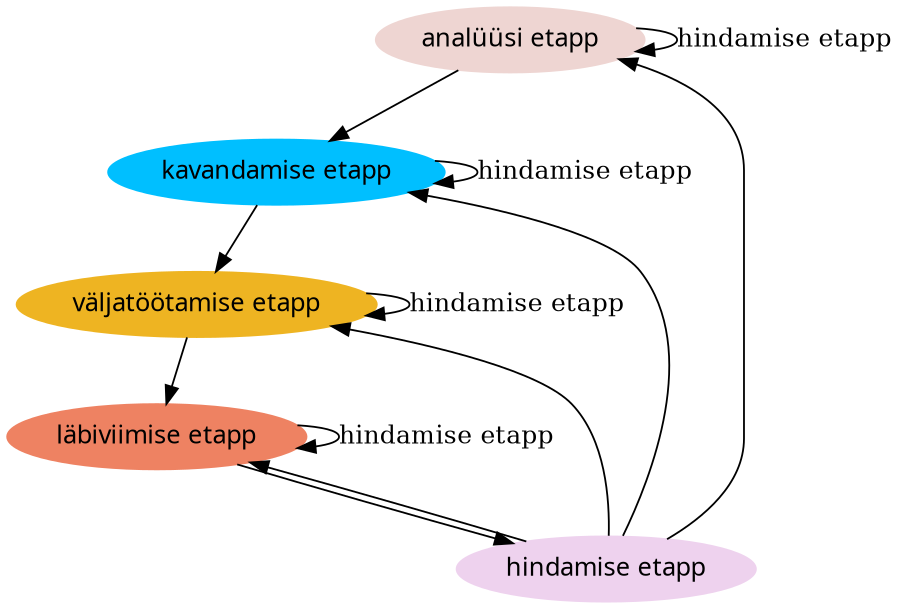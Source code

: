 digraph "ADDIE" {
	graph [	fontname = "Helvetica-Oblique",
		fontsize = 36,
		size = "6,6" ];
	node [	shape = ellipse,
		sides = 4,
		distortion = "0.0",
		orientation = "0.0",
		skew = "0.0",
		color = white,
		style = filled,
		fontname = "Helvetica-Outline" ];
	"analüüsi etapp" [sides=9, distortion="0.936354", orientation=28, skew="-0.126818", color=mistyrose2];
	"kavandamise etapp" [sides=5, distortion="0.238792", orientation=11, skew="0.995935", color=deepskyblue];
	"väljatöötamise etapp" [sides=8, distortion="0.019636", orientation=79, skew="-0.440424", color=goldenrod2];
        "läbiviimise etapp" [sides=9, distortion="0.936354", orientation=28, skew="-0.126818", color=salmon2];
        "hindamise etapp" [sides=9, distortion="0.936354", orientation=28, skew="-0.126818", color=thistle2];

	"analüüsi etapp" -> "analüüsi etapp" [ label = "hindamise etapp" ];
	"analüüsi etapp" -> "kavandamise etapp";
	"kavandamise etapp" -> "kavandamise etapp" [ label = "hindamise etapp" ];
	"kavandamise etapp"  -> "väljatöötamise etapp";
	"väljatöötamise etapp" -> "väljatöötamise etapp"  [ label = "hindamise etapp" ];
	"väljatöötamise etapp" -> "läbiviimise etapp";
	"läbiviimise etapp" -> "hindamise etapp";
	"läbiviimise etapp" -> "läbiviimise etapp"  [ label = "hindamise etapp" ];
	"hindamise etapp" -> "analüüsi etapp";
        "hindamise etapp" -> "kavandamise etapp";
        "hindamise etapp" -> "väljatöötamise etapp";
        "hindamise etapp" -> "läbiviimise etapp";

}
